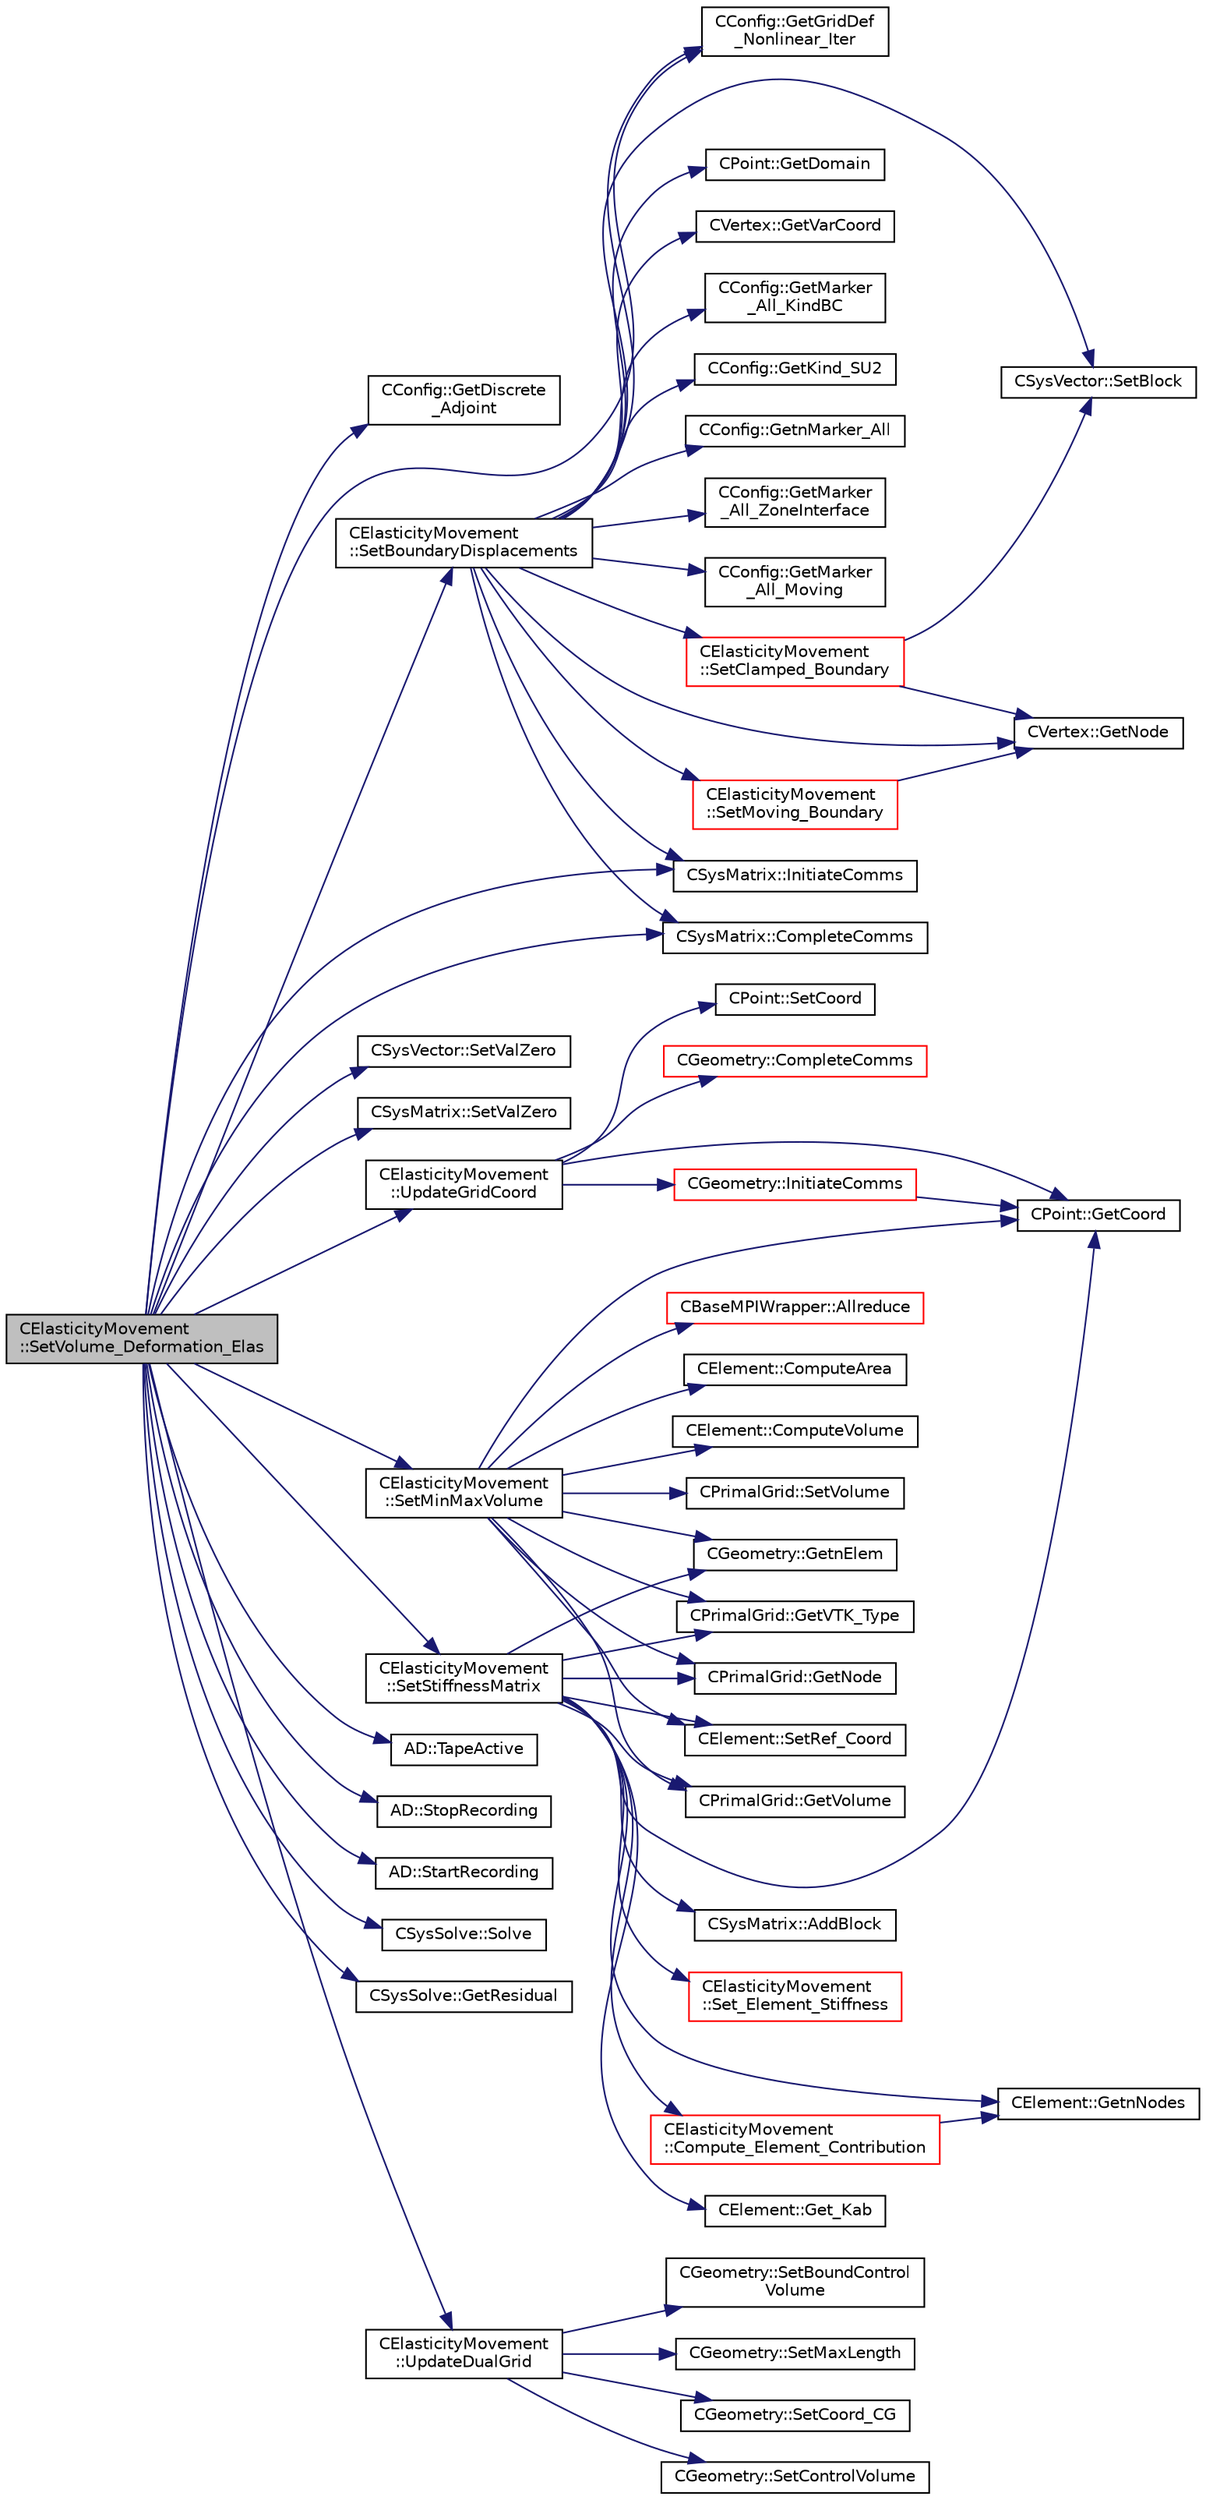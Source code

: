 digraph "CElasticityMovement::SetVolume_Deformation_Elas"
{
  edge [fontname="Helvetica",fontsize="10",labelfontname="Helvetica",labelfontsize="10"];
  node [fontname="Helvetica",fontsize="10",shape=record];
  rankdir="LR";
  Node140 [label="CElasticityMovement\l::SetVolume_Deformation_Elas",height=0.2,width=0.4,color="black", fillcolor="grey75", style="filled", fontcolor="black"];
  Node140 -> Node141 [color="midnightblue",fontsize="10",style="solid",fontname="Helvetica"];
  Node141 [label="CConfig::GetDiscrete\l_Adjoint",height=0.2,width=0.4,color="black", fillcolor="white", style="filled",URL="$class_c_config.html#abe9f117dab934d76e518a9e8e40b142a",tooltip="Get the indicator whether we are solving an discrete adjoint problem. "];
  Node140 -> Node142 [color="midnightblue",fontsize="10",style="solid",fontname="Helvetica"];
  Node142 [label="CConfig::GetGridDef\l_Nonlinear_Iter",height=0.2,width=0.4,color="black", fillcolor="white", style="filled",URL="$class_c_config.html#ad239b07a30800d535a97219e59a5b410",tooltip="Get the number of nonlinear increments for mesh deformation. "];
  Node140 -> Node143 [color="midnightblue",fontsize="10",style="solid",fontname="Helvetica"];
  Node143 [label="CSysVector::SetValZero",height=0.2,width=0.4,color="black", fillcolor="white", style="filled",URL="$class_c_sys_vector.html#aa179ddab500faadee96bebecff9e201d",tooltip="Sets to zero all the entries of the vector. "];
  Node140 -> Node144 [color="midnightblue",fontsize="10",style="solid",fontname="Helvetica"];
  Node144 [label="CSysMatrix::SetValZero",height=0.2,width=0.4,color="black", fillcolor="white", style="filled",URL="$class_c_sys_matrix.html#a8f974ad2e089dccfc99ea21a4ef5a819",tooltip="Sets to zero all the entries of the sparse matrix. "];
  Node140 -> Node145 [color="midnightblue",fontsize="10",style="solid",fontname="Helvetica"];
  Node145 [label="CElasticityMovement\l::SetMinMaxVolume",height=0.2,width=0.4,color="black", fillcolor="white", style="filled",URL="$class_c_elasticity_movement.html#a9f86dfceeca25d359e374181c7388ad3",tooltip="Compute the min and max volume for the stiffness matrix for grid deformation. "];
  Node145 -> Node146 [color="midnightblue",fontsize="10",style="solid",fontname="Helvetica"];
  Node146 [label="CGeometry::GetnElem",height=0.2,width=0.4,color="black", fillcolor="white", style="filled",URL="$class_c_geometry.html#a4ae48ec038df1f5ee7c1daadabea5e99",tooltip="Get number of elements. "];
  Node145 -> Node147 [color="midnightblue",fontsize="10",style="solid",fontname="Helvetica"];
  Node147 [label="CPrimalGrid::GetVTK_Type",height=0.2,width=0.4,color="black", fillcolor="white", style="filled",URL="$class_c_primal_grid.html#adb676897e7cf4a83ceb83065e7c6a04f",tooltip="A pure virtual member. "];
  Node145 -> Node148 [color="midnightblue",fontsize="10",style="solid",fontname="Helvetica"];
  Node148 [label="CPrimalGrid::GetNode",height=0.2,width=0.4,color="black", fillcolor="white", style="filled",URL="$class_c_primal_grid.html#a4fc7b6b6ac5025325c7e68fb56fbeef8",tooltip="A pure virtual member. "];
  Node145 -> Node149 [color="midnightblue",fontsize="10",style="solid",fontname="Helvetica"];
  Node149 [label="CPoint::GetCoord",height=0.2,width=0.4,color="black", fillcolor="white", style="filled",URL="$class_c_point.html#a95fe081d22e96e190cb3edcbf0d6525f",tooltip="Get the coordinates dor the control volume. "];
  Node145 -> Node150 [color="midnightblue",fontsize="10",style="solid",fontname="Helvetica"];
  Node150 [label="CElement::SetRef_Coord",height=0.2,width=0.4,color="black", fillcolor="white", style="filled",URL="$class_c_element.html#a734f0ffdf9fc0d48f6add20fd6cd5cfe",tooltip="Set the value of the coordinate of the nodes in the reference configuration. "];
  Node145 -> Node151 [color="midnightblue",fontsize="10",style="solid",fontname="Helvetica"];
  Node151 [label="CElement::ComputeArea",height=0.2,width=0.4,color="black", fillcolor="white", style="filled",URL="$class_c_element.html#af253267554a0e234993747dd5446537a",tooltip="Compute the value of the area of the element. "];
  Node145 -> Node152 [color="midnightblue",fontsize="10",style="solid",fontname="Helvetica"];
  Node152 [label="CElement::ComputeVolume",height=0.2,width=0.4,color="black", fillcolor="white", style="filled",URL="$class_c_element.html#ae86ec182eb42a61e95f8983a870dfcea",tooltip="Compute the value of the volume of the element. "];
  Node145 -> Node153 [color="midnightblue",fontsize="10",style="solid",fontname="Helvetica"];
  Node153 [label="CPrimalGrid::SetVolume",height=0.2,width=0.4,color="black", fillcolor="white", style="filled",URL="$class_c_primal_grid.html#a14dbb458d64bbc96aa69507d849054fe",tooltip="Set the center of gravity of an element (including edges). "];
  Node145 -> Node154 [color="midnightblue",fontsize="10",style="solid",fontname="Helvetica"];
  Node154 [label="CBaseMPIWrapper::Allreduce",height=0.2,width=0.4,color="red", fillcolor="white", style="filled",URL="$class_c_base_m_p_i_wrapper.html#a637b6fd917a8ca91ce748ba88e0d66b6"];
  Node145 -> Node156 [color="midnightblue",fontsize="10",style="solid",fontname="Helvetica"];
  Node156 [label="CPrimalGrid::GetVolume",height=0.2,width=0.4,color="black", fillcolor="white", style="filled",URL="$class_c_primal_grid.html#a8b4a5f75e165f0d6f27d59d5039be9b6",tooltip="Get the center of gravity of an element (including edges). "];
  Node140 -> Node157 [color="midnightblue",fontsize="10",style="solid",fontname="Helvetica"];
  Node157 [label="CElasticityMovement\l::SetStiffnessMatrix",height=0.2,width=0.4,color="black", fillcolor="white", style="filled",URL="$class_c_elasticity_movement.html#a7d559792126521cdca7d4ceab1f55984",tooltip="Compute the min and max volume for the stiffness matrix for grid deformation. "];
  Node157 -> Node146 [color="midnightblue",fontsize="10",style="solid",fontname="Helvetica"];
  Node157 -> Node147 [color="midnightblue",fontsize="10",style="solid",fontname="Helvetica"];
  Node157 -> Node148 [color="midnightblue",fontsize="10",style="solid",fontname="Helvetica"];
  Node157 -> Node149 [color="midnightblue",fontsize="10",style="solid",fontname="Helvetica"];
  Node157 -> Node150 [color="midnightblue",fontsize="10",style="solid",fontname="Helvetica"];
  Node157 -> Node156 [color="midnightblue",fontsize="10",style="solid",fontname="Helvetica"];
  Node157 -> Node158 [color="midnightblue",fontsize="10",style="solid",fontname="Helvetica"];
  Node158 [label="CElasticityMovement\l::Set_Element_Stiffness",height=0.2,width=0.4,color="red", fillcolor="white", style="filled",URL="$class_c_elasticity_movement.html#ae1445d821f8c58f431763711c1d686fd",tooltip="Compute the stiffness of the element and the parameters Lambda and Mu. "];
  Node157 -> Node165 [color="midnightblue",fontsize="10",style="solid",fontname="Helvetica"];
  Node165 [label="CElasticityMovement\l::Compute_Element_Contribution",height=0.2,width=0.4,color="red", fillcolor="white", style="filled",URL="$class_c_elasticity_movement.html#adc83d302c1cd754eb3415072e41aa9c1",tooltip="Compute the stiffness of the element and the parameters Lambda and Mu. "];
  Node165 -> Node169 [color="midnightblue",fontsize="10",style="solid",fontname="Helvetica"];
  Node169 [label="CElement::GetnNodes",height=0.2,width=0.4,color="black", fillcolor="white", style="filled",URL="$class_c_element.html#a87d13ba01e276d05b00b42caa1d5ee3c",tooltip="Retrieve the number of nodes of the element. "];
  Node157 -> Node169 [color="midnightblue",fontsize="10",style="solid",fontname="Helvetica"];
  Node157 -> Node177 [color="midnightblue",fontsize="10",style="solid",fontname="Helvetica"];
  Node177 [label="CElement::Get_Kab",height=0.2,width=0.4,color="black", fillcolor="white", style="filled",URL="$class_c_element.html#a077f170b754fd4533595bf6bc163b2a6",tooltip="Return the value of the submatrix K relating nodes a and b. "];
  Node157 -> Node178 [color="midnightblue",fontsize="10",style="solid",fontname="Helvetica"];
  Node178 [label="CSysMatrix::AddBlock",height=0.2,width=0.4,color="black", fillcolor="white", style="filled",URL="$class_c_sys_matrix.html#a85def3109e5aa5307268ca830a8f6522",tooltip="Adds the specified block to the sparse matrix. "];
  Node140 -> Node179 [color="midnightblue",fontsize="10",style="solid",fontname="Helvetica"];
  Node179 [label="CElasticityMovement\l::SetBoundaryDisplacements",height=0.2,width=0.4,color="black", fillcolor="white", style="filled",URL="$class_c_elasticity_movement.html#a3029292283da23e9af447e4dfc8c8717",tooltip="Check the boundary vertex that are going to be moved. "];
  Node179 -> Node180 [color="midnightblue",fontsize="10",style="solid",fontname="Helvetica"];
  Node180 [label="CConfig::GetKind_SU2",height=0.2,width=0.4,color="black", fillcolor="white", style="filled",URL="$class_c_config.html#a47df59fbfd882e2fa8fc71691292659b",tooltip="Get the kind of SU2 software component. "];
  Node179 -> Node142 [color="midnightblue",fontsize="10",style="solid",fontname="Helvetica"];
  Node179 -> Node181 [color="midnightblue",fontsize="10",style="solid",fontname="Helvetica"];
  Node181 [label="CConfig::GetnMarker_All",height=0.2,width=0.4,color="black", fillcolor="white", style="filled",URL="$class_c_config.html#a300c4884edfc0c2acf395036439004f4",tooltip="Get the total number of boundary markers including send/receive domains. "];
  Node179 -> Node182 [color="midnightblue",fontsize="10",style="solid",fontname="Helvetica"];
  Node182 [label="CConfig::GetMarker\l_All_ZoneInterface",height=0.2,width=0.4,color="black", fillcolor="white", style="filled",URL="$class_c_config.html#ad7e1b2f0ee9749cc62c5394ae761ae0e",tooltip="Get the FSI interface information for a marker val_marker. "];
  Node179 -> Node183 [color="midnightblue",fontsize="10",style="solid",fontname="Helvetica"];
  Node183 [label="CConfig::GetMarker\l_All_Moving",height=0.2,width=0.4,color="black", fillcolor="white", style="filled",URL="$class_c_config.html#af9ca2570009f45c1504444027f70a1ad",tooltip="Get the motion information for a marker val_marker. "];
  Node179 -> Node184 [color="midnightblue",fontsize="10",style="solid",fontname="Helvetica"];
  Node184 [label="CVertex::GetNode",height=0.2,width=0.4,color="black", fillcolor="white", style="filled",URL="$class_c_vertex.html#a95c513bf927464157ed96b6c79779a1f",tooltip="Get the node of the vertex. "];
  Node179 -> Node185 [color="midnightblue",fontsize="10",style="solid",fontname="Helvetica"];
  Node185 [label="CPoint::GetDomain",height=0.2,width=0.4,color="black", fillcolor="white", style="filled",URL="$class_c_point.html#a1d7e22a60d4cfef356af1cba2bab3e55",tooltip="For parallel computation, its indicates if a point must be computed or not. "];
  Node179 -> Node186 [color="midnightblue",fontsize="10",style="solid",fontname="Helvetica"];
  Node186 [label="CVertex::GetVarCoord",height=0.2,width=0.4,color="black", fillcolor="white", style="filled",URL="$class_c_vertex.html#a060e712c827ad967dc5074539ca84d39",tooltip="Get the value of the coordinate variation due to a surface modification. "];
  Node179 -> Node187 [color="midnightblue",fontsize="10",style="solid",fontname="Helvetica"];
  Node187 [label="CSysVector::SetBlock",height=0.2,width=0.4,color="black", fillcolor="white", style="filled",URL="$class_c_sys_vector.html#aabb2532adebacdb80feb7ee23c62b076",tooltip="Set val_residual to the residual. "];
  Node179 -> Node188 [color="midnightblue",fontsize="10",style="solid",fontname="Helvetica"];
  Node188 [label="CSysMatrix::InitiateComms",height=0.2,width=0.4,color="black", fillcolor="white", style="filled",URL="$class_c_sys_matrix.html#aadd2cefab1eb2049ad6af5a895d3ec17",tooltip="Routine to load a vector quantity into the data structures for MPI point-to-point communication and t..."];
  Node179 -> Node189 [color="midnightblue",fontsize="10",style="solid",fontname="Helvetica"];
  Node189 [label="CSysMatrix::CompleteComms",height=0.2,width=0.4,color="black", fillcolor="white", style="filled",URL="$class_c_sys_matrix.html#a0d93fb3211183a67dff584635e9d8547",tooltip="Routine to complete the set of non-blocking communications launched by InitiateComms() and unpacking ..."];
  Node179 -> Node190 [color="midnightblue",fontsize="10",style="solid",fontname="Helvetica"];
  Node190 [label="CElasticityMovement\l::SetMoving_Boundary",height=0.2,width=0.4,color="red", fillcolor="white", style="filled",URL="$class_c_elasticity_movement.html#a4255d6d2ae59b824e71864dadfdc8be3",tooltip="Set the boundary displacements to the imposed external value. "];
  Node190 -> Node184 [color="midnightblue",fontsize="10",style="solid",fontname="Helvetica"];
  Node179 -> Node193 [color="midnightblue",fontsize="10",style="solid",fontname="Helvetica"];
  Node193 [label="CConfig::GetMarker\l_All_KindBC",height=0.2,width=0.4,color="black", fillcolor="white", style="filled",URL="$class_c_config.html#a57d43acc1457d2d27095ce006218862e",tooltip="Get the kind of boundary for each marker. "];
  Node179 -> Node194 [color="midnightblue",fontsize="10",style="solid",fontname="Helvetica"];
  Node194 [label="CElasticityMovement\l::SetClamped_Boundary",height=0.2,width=0.4,color="red", fillcolor="white", style="filled",URL="$class_c_elasticity_movement.html#ac938fc2e77ca608b1b7e8b4104398f39",tooltip="Set the boundary displacements to 0. "];
  Node194 -> Node184 [color="midnightblue",fontsize="10",style="solid",fontname="Helvetica"];
  Node194 -> Node187 [color="midnightblue",fontsize="10",style="solid",fontname="Helvetica"];
  Node140 -> Node195 [color="midnightblue",fontsize="10",style="solid",fontname="Helvetica"];
  Node195 [label="AD::TapeActive",height=0.2,width=0.4,color="black", fillcolor="white", style="filled",URL="$namespace_a_d.html#ae36087cd7b6b57c78d7baf0357a19d10",tooltip="Check if the tape is active. "];
  Node140 -> Node196 [color="midnightblue",fontsize="10",style="solid",fontname="Helvetica"];
  Node196 [label="AD::StopRecording",height=0.2,width=0.4,color="black", fillcolor="white", style="filled",URL="$namespace_a_d.html#a97670077955608a47f6cc7ee3548e424",tooltip="Stops the recording of the operations and variables. "];
  Node140 -> Node188 [color="midnightblue",fontsize="10",style="solid",fontname="Helvetica"];
  Node140 -> Node189 [color="midnightblue",fontsize="10",style="solid",fontname="Helvetica"];
  Node140 -> Node197 [color="midnightblue",fontsize="10",style="solid",fontname="Helvetica"];
  Node197 [label="AD::StartRecording",height=0.2,width=0.4,color="black", fillcolor="white", style="filled",URL="$namespace_a_d.html#aa411ae358859e654be30b522fdf7a7ba",tooltip="Start the recording of the operations and involved variables. If called, the computational graph of a..."];
  Node140 -> Node198 [color="midnightblue",fontsize="10",style="solid",fontname="Helvetica"];
  Node198 [label="CSysSolve::Solve",height=0.2,width=0.4,color="black", fillcolor="white", style="filled",URL="$class_c_sys_solve.html#a47c0bf85c252de49cdb04f254c6b2d2f",tooltip="Solve the linear system using a Krylov subspace method. "];
  Node140 -> Node199 [color="midnightblue",fontsize="10",style="solid",fontname="Helvetica"];
  Node199 [label="CSysSolve::GetResidual",height=0.2,width=0.4,color="black", fillcolor="white", style="filled",URL="$class_c_sys_solve.html#a8309f4c3819dc3462a1ec6fc7a94bccc",tooltip="Get the final residual. "];
  Node140 -> Node200 [color="midnightblue",fontsize="10",style="solid",fontname="Helvetica"];
  Node200 [label="CElasticityMovement\l::UpdateGridCoord",height=0.2,width=0.4,color="black", fillcolor="white", style="filled",URL="$class_c_elasticity_movement.html#ae7d22e0f0d88bdc3be317d46f90c52d7",tooltip="Update the value of the coordinates after the grid movement. "];
  Node200 -> Node149 [color="midnightblue",fontsize="10",style="solid",fontname="Helvetica"];
  Node200 -> Node201 [color="midnightblue",fontsize="10",style="solid",fontname="Helvetica"];
  Node201 [label="CPoint::SetCoord",height=0.2,width=0.4,color="black", fillcolor="white", style="filled",URL="$class_c_point.html#a65e00c853fad29849662f3a66d56f7e0",tooltip="Set the coordinates for the control volume. "];
  Node200 -> Node202 [color="midnightblue",fontsize="10",style="solid",fontname="Helvetica"];
  Node202 [label="CGeometry::InitiateComms",height=0.2,width=0.4,color="red", fillcolor="white", style="filled",URL="$class_c_geometry.html#aade184b0616ad6d83a721f1b17473df3",tooltip="Routine to load a geometric quantity into the data structures for MPI point-to-point communication an..."];
  Node202 -> Node149 [color="midnightblue",fontsize="10",style="solid",fontname="Helvetica"];
  Node200 -> Node214 [color="midnightblue",fontsize="10",style="solid",fontname="Helvetica"];
  Node214 [label="CGeometry::CompleteComms",height=0.2,width=0.4,color="red", fillcolor="white", style="filled",URL="$class_c_geometry.html#a18d2f0e3a00218eef232cd75029bc53e",tooltip="Routine to complete the set of non-blocking communications launched by InitiateComms() and unpacking ..."];
  Node140 -> Node221 [color="midnightblue",fontsize="10",style="solid",fontname="Helvetica"];
  Node221 [label="CElasticityMovement\l::UpdateDualGrid",height=0.2,width=0.4,color="black", fillcolor="white", style="filled",URL="$class_c_elasticity_movement.html#a7c9f95bae9a5a7b1434c238449d8745d",tooltip="Update the dual grid after the grid movement (edges and control volumes). "];
  Node221 -> Node222 [color="midnightblue",fontsize="10",style="solid",fontname="Helvetica"];
  Node222 [label="CGeometry::SetCoord_CG",height=0.2,width=0.4,color="black", fillcolor="white", style="filled",URL="$class_c_geometry.html#a83962c234a9cafc63a3d4a8f2ac48875",tooltip="Sets CG coordinates. "];
  Node221 -> Node223 [color="midnightblue",fontsize="10",style="solid",fontname="Helvetica"];
  Node223 [label="CGeometry::SetControlVolume",height=0.2,width=0.4,color="black", fillcolor="white", style="filled",URL="$class_c_geometry.html#a2801527cce396e9b4f8d91a57fe82712",tooltip="Sets control volume. "];
  Node221 -> Node224 [color="midnightblue",fontsize="10",style="solid",fontname="Helvetica"];
  Node224 [label="CGeometry::SetBoundControl\lVolume",height=0.2,width=0.4,color="black", fillcolor="white", style="filled",URL="$class_c_geometry.html#adf22bc637db1c4d9dd150c6185ab1566",tooltip="A virtual member. "];
  Node221 -> Node225 [color="midnightblue",fontsize="10",style="solid",fontname="Helvetica"];
  Node225 [label="CGeometry::SetMaxLength",height=0.2,width=0.4,color="black", fillcolor="white", style="filled",URL="$class_c_geometry.html#a6eee72ed5a355f210937e6ea2b10b961",tooltip="Set max length. "];
}
